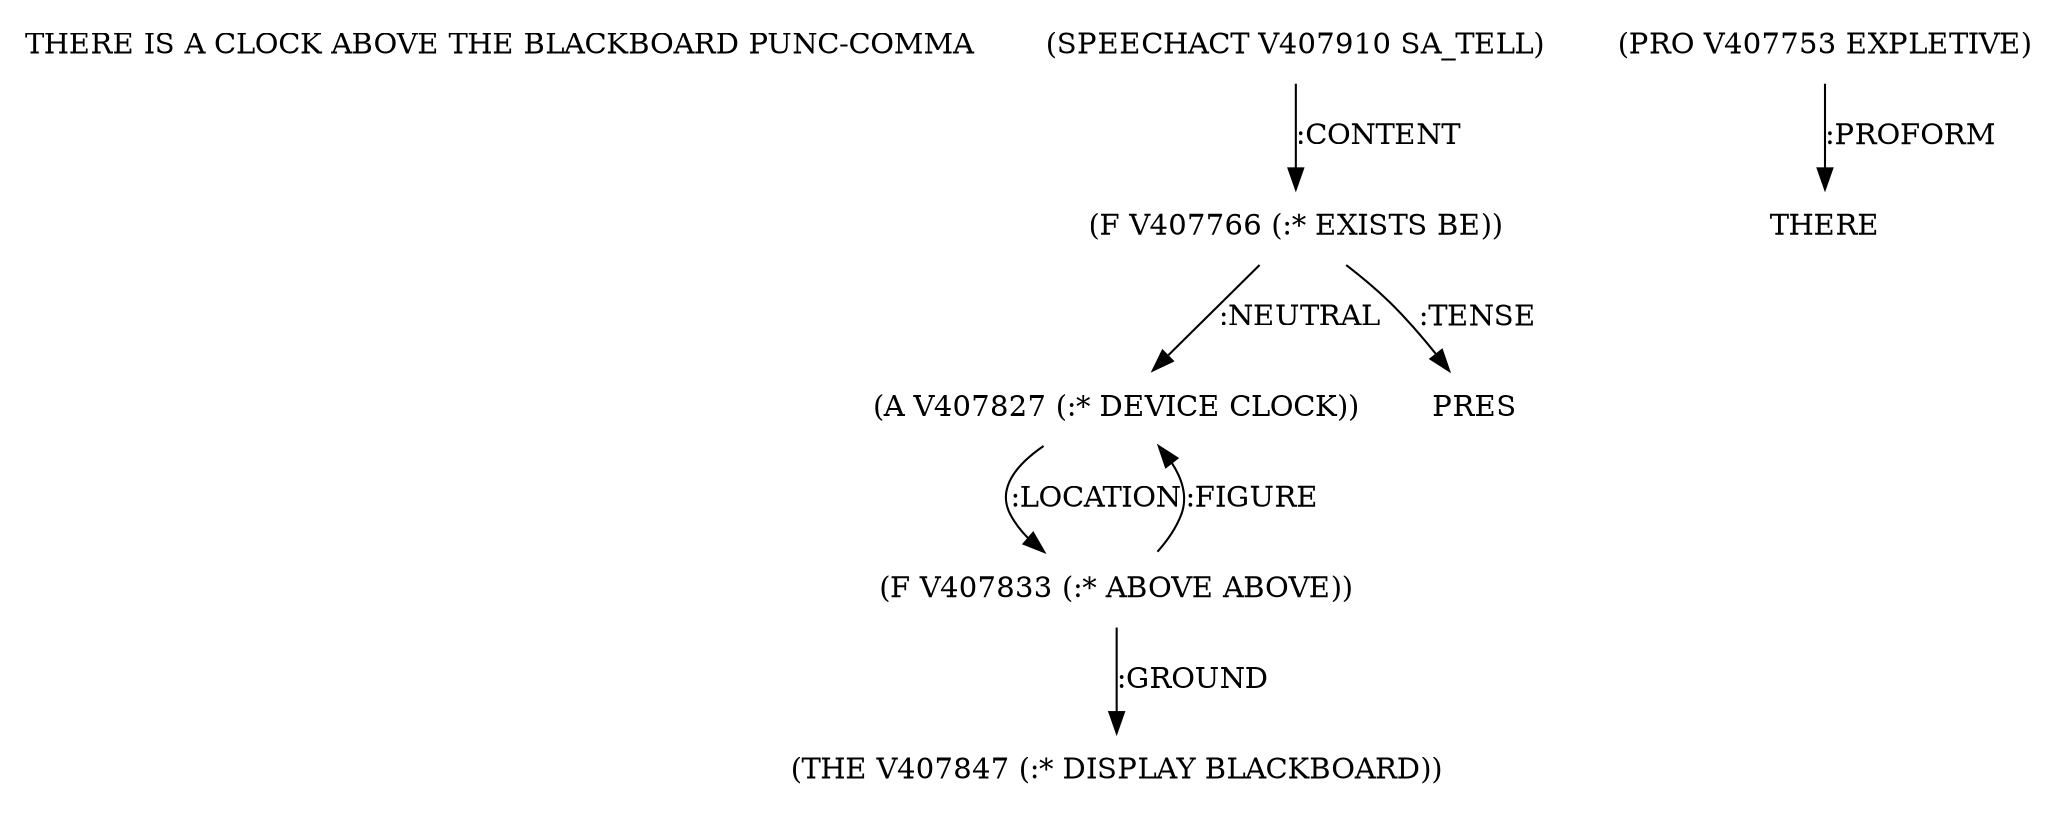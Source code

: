 digraph Terms {
  node [shape=none]
  "THERE IS A CLOCK ABOVE THE BLACKBOARD PUNC-COMMA"
  "V407910" [label="(SPEECHACT V407910 SA_TELL)"]
  "V407910" -> "V407766" [label=":CONTENT"]
  "V407766" [label="(F V407766 (:* EXISTS BE))"]
  "V407766" -> "V407827" [label=":NEUTRAL"]
  "V407766" -> "NT408246" [label=":TENSE"]
  "NT408246" [label="PRES"]
  "V407753" [label="(PRO V407753 EXPLETIVE)"]
  "V407753" -> "NT408247" [label=":PROFORM"]
  "NT408247" [label="THERE"]
  "V407827" [label="(A V407827 (:* DEVICE CLOCK))"]
  "V407827" -> "V407833" [label=":LOCATION"]
  "V407833" [label="(F V407833 (:* ABOVE ABOVE))"]
  "V407833" -> "V407847" [label=":GROUND"]
  "V407833" -> "V407827" [label=":FIGURE"]
  "V407847" [label="(THE V407847 (:* DISPLAY BLACKBOARD))"]
}
